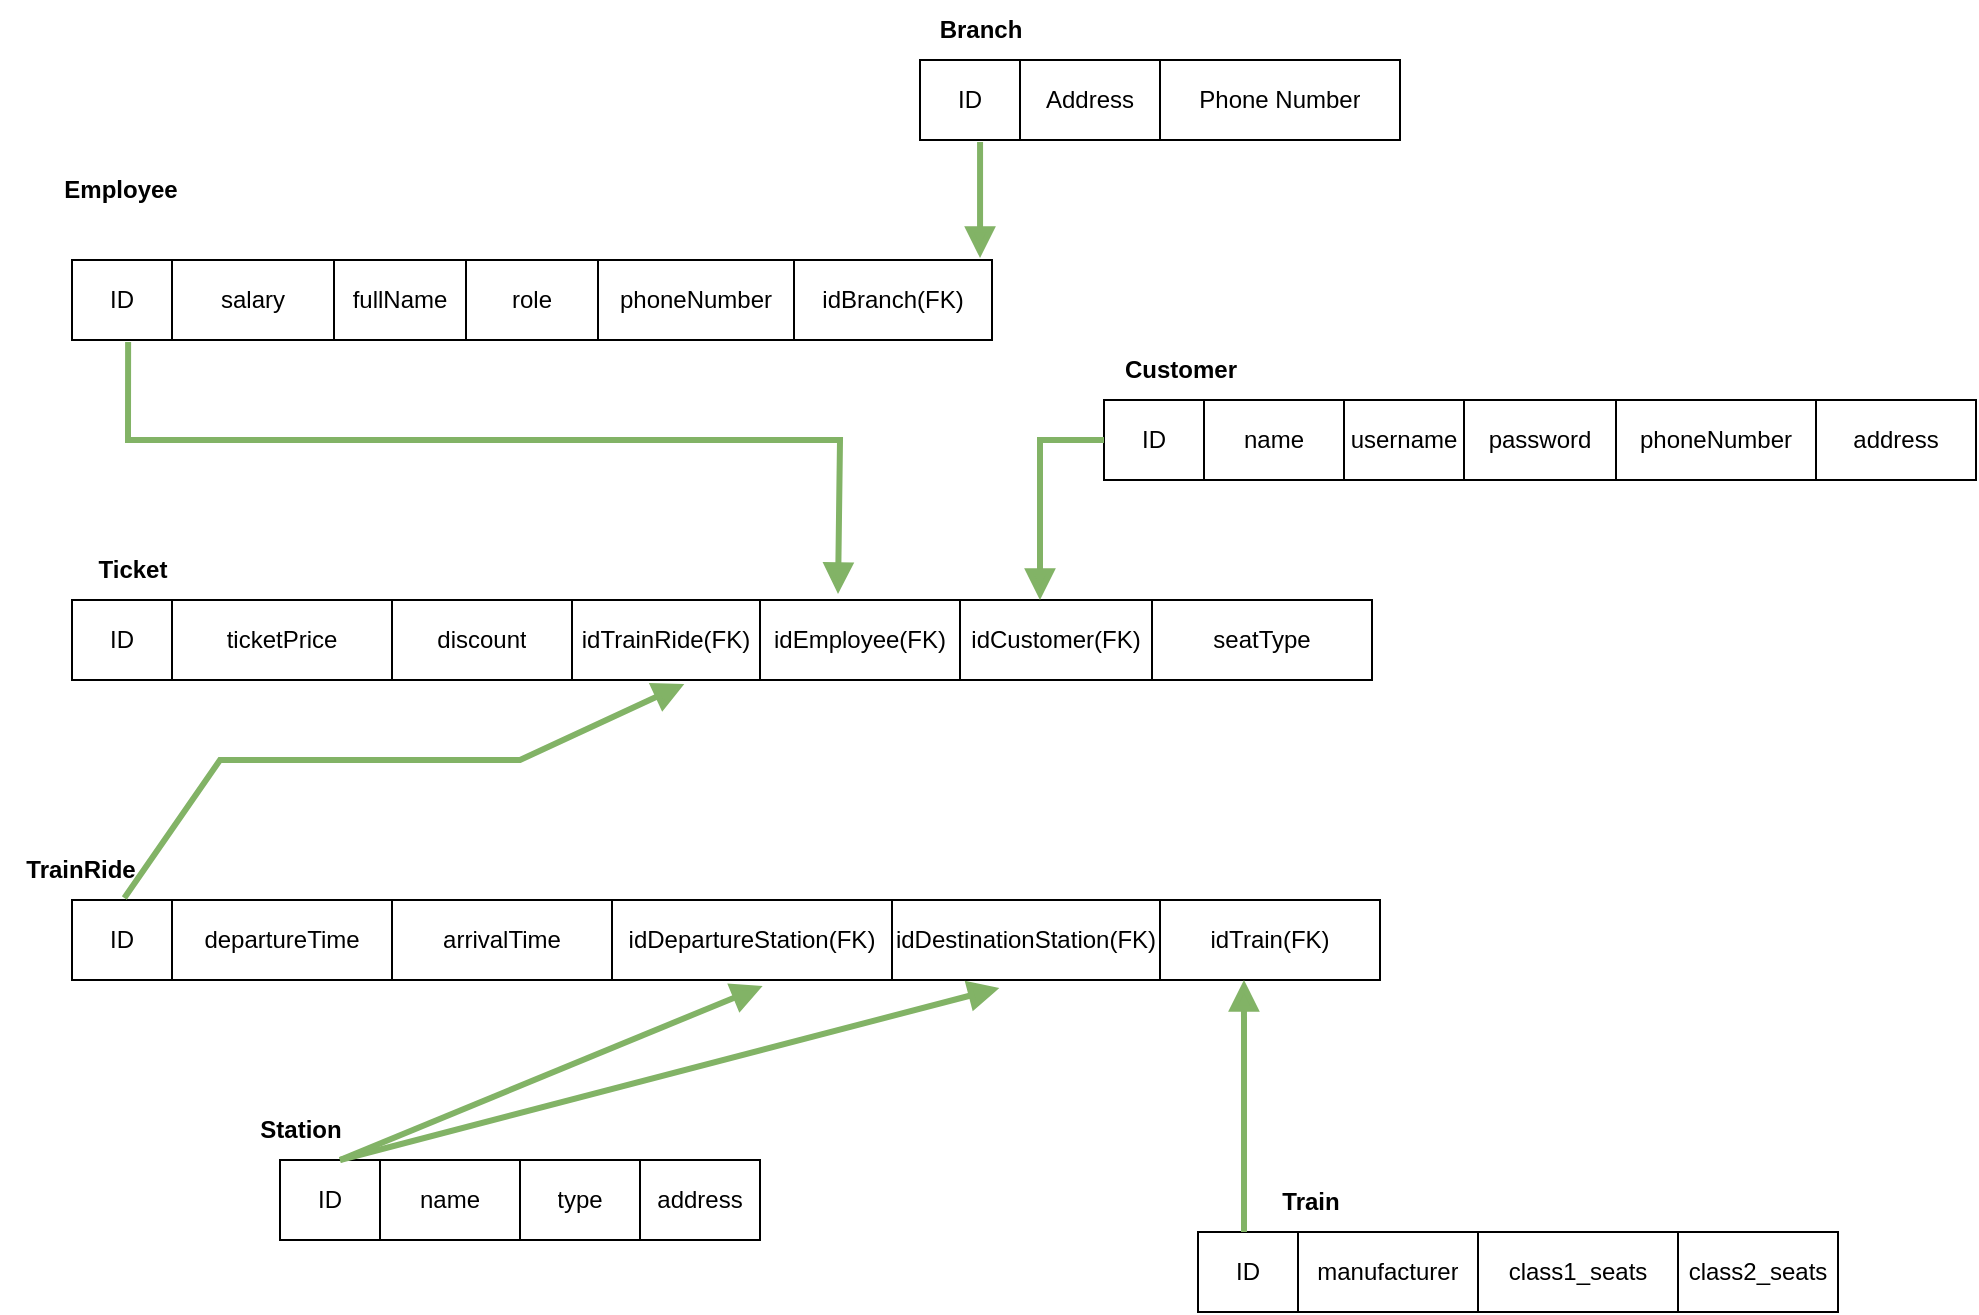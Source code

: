 <mxfile version="24.2.7" type="github">
  <diagram name="Trang-1" id="YBDbR_vrU3Q3pb-mnRNk">
    <mxGraphModel dx="1434" dy="738" grid="1" gridSize="10" guides="1" tooltips="1" connect="1" arrows="1" fold="1" page="1" pageScale="1" pageWidth="827" pageHeight="1169" math="0" shadow="0">
      <root>
        <mxCell id="0" />
        <mxCell id="1" parent="0" />
        <mxCell id="nQlicbacur5IE9ucQl_i-17" value="" style="shape=table;startSize=0;container=1;collapsible=0;childLayout=tableLayout;" parent="1" vertex="1">
          <mxGeometry x="480" y="730" width="240" height="40" as="geometry" />
        </mxCell>
        <mxCell id="nQlicbacur5IE9ucQl_i-18" value="" style="shape=tableRow;horizontal=0;startSize=0;swimlaneHead=0;swimlaneBody=0;strokeColor=inherit;top=0;left=0;bottom=0;right=0;collapsible=0;dropTarget=0;fillColor=none;points=[[0,0.5],[1,0.5]];portConstraint=eastwest;" parent="nQlicbacur5IE9ucQl_i-17" vertex="1">
          <mxGeometry width="240" height="40" as="geometry" />
        </mxCell>
        <mxCell id="nQlicbacur5IE9ucQl_i-19" value="ID" style="shape=partialRectangle;html=1;whiteSpace=wrap;connectable=0;strokeColor=inherit;overflow=hidden;fillColor=none;top=0;left=0;bottom=0;right=0;pointerEvents=1;" parent="nQlicbacur5IE9ucQl_i-18" vertex="1">
          <mxGeometry width="50" height="40" as="geometry">
            <mxRectangle width="50" height="40" as="alternateBounds" />
          </mxGeometry>
        </mxCell>
        <mxCell id="nQlicbacur5IE9ucQl_i-20" value="Address" style="shape=partialRectangle;html=1;whiteSpace=wrap;connectable=0;strokeColor=inherit;overflow=hidden;fillColor=none;top=0;left=0;bottom=0;right=0;pointerEvents=1;" parent="nQlicbacur5IE9ucQl_i-18" vertex="1">
          <mxGeometry x="50" width="70" height="40" as="geometry">
            <mxRectangle width="70" height="40" as="alternateBounds" />
          </mxGeometry>
        </mxCell>
        <mxCell id="nQlicbacur5IE9ucQl_i-21" value="Phone Number" style="shape=partialRectangle;html=1;whiteSpace=wrap;connectable=0;strokeColor=inherit;overflow=hidden;fillColor=none;top=0;left=0;bottom=0;right=0;pointerEvents=1;" parent="nQlicbacur5IE9ucQl_i-18" vertex="1">
          <mxGeometry x="120" width="120" height="40" as="geometry">
            <mxRectangle width="120" height="40" as="alternateBounds" />
          </mxGeometry>
        </mxCell>
        <mxCell id="nQlicbacur5IE9ucQl_i-22" value="" style="shape=table;startSize=0;container=1;collapsible=0;childLayout=tableLayout;" parent="1" vertex="1">
          <mxGeometry x="56" y="830" width="460" height="40" as="geometry" />
        </mxCell>
        <mxCell id="nQlicbacur5IE9ucQl_i-23" value="" style="shape=tableRow;horizontal=0;startSize=0;swimlaneHead=0;swimlaneBody=0;strokeColor=inherit;top=0;left=0;bottom=0;right=0;collapsible=0;dropTarget=0;fillColor=none;points=[[0,0.5],[1,0.5]];portConstraint=eastwest;" parent="nQlicbacur5IE9ucQl_i-22" vertex="1">
          <mxGeometry width="460" height="40" as="geometry" />
        </mxCell>
        <mxCell id="nQlicbacur5IE9ucQl_i-24" value="ID" style="shape=partialRectangle;html=1;whiteSpace=wrap;connectable=0;strokeColor=inherit;overflow=hidden;fillColor=none;top=0;left=0;bottom=0;right=0;pointerEvents=1;" parent="nQlicbacur5IE9ucQl_i-23" vertex="1">
          <mxGeometry width="50" height="40" as="geometry">
            <mxRectangle width="50" height="40" as="alternateBounds" />
          </mxGeometry>
        </mxCell>
        <mxCell id="nQlicbacur5IE9ucQl_i-25" value="salary" style="shape=partialRectangle;html=1;whiteSpace=wrap;connectable=0;strokeColor=inherit;overflow=hidden;fillColor=none;top=0;left=0;bottom=0;right=0;pointerEvents=1;" parent="nQlicbacur5IE9ucQl_i-23" vertex="1">
          <mxGeometry x="50" width="81" height="40" as="geometry">
            <mxRectangle width="81" height="40" as="alternateBounds" />
          </mxGeometry>
        </mxCell>
        <mxCell id="nQlicbacur5IE9ucQl_i-26" value="fullName" style="shape=partialRectangle;html=1;whiteSpace=wrap;connectable=0;strokeColor=inherit;overflow=hidden;fillColor=none;top=0;left=0;bottom=0;right=0;pointerEvents=1;" parent="nQlicbacur5IE9ucQl_i-23" vertex="1">
          <mxGeometry x="131" width="66" height="40" as="geometry">
            <mxRectangle width="66" height="40" as="alternateBounds" />
          </mxGeometry>
        </mxCell>
        <mxCell id="nQlicbacur5IE9ucQl_i-27" value="role" style="shape=partialRectangle;html=1;whiteSpace=wrap;connectable=0;strokeColor=inherit;overflow=hidden;fillColor=none;top=0;left=0;bottom=0;right=0;pointerEvents=1;" parent="nQlicbacur5IE9ucQl_i-23" vertex="1">
          <mxGeometry x="197" width="66" height="40" as="geometry">
            <mxRectangle width="66" height="40" as="alternateBounds" />
          </mxGeometry>
        </mxCell>
        <mxCell id="nQlicbacur5IE9ucQl_i-28" value="phoneNumber" style="shape=partialRectangle;html=1;whiteSpace=wrap;connectable=0;strokeColor=inherit;overflow=hidden;fillColor=none;top=0;left=0;bottom=0;right=0;pointerEvents=1;" parent="nQlicbacur5IE9ucQl_i-23" vertex="1">
          <mxGeometry x="263" width="98" height="40" as="geometry">
            <mxRectangle width="98" height="40" as="alternateBounds" />
          </mxGeometry>
        </mxCell>
        <mxCell id="nQlicbacur5IE9ucQl_i-29" value="idBranch(FK)" style="shape=partialRectangle;html=1;whiteSpace=wrap;connectable=0;strokeColor=inherit;overflow=hidden;fillColor=none;top=0;left=0;bottom=0;right=0;pointerEvents=1;" parent="nQlicbacur5IE9ucQl_i-23" vertex="1">
          <mxGeometry x="361" width="99" height="40" as="geometry">
            <mxRectangle width="99" height="40" as="alternateBounds" />
          </mxGeometry>
        </mxCell>
        <mxCell id="nQlicbacur5IE9ucQl_i-30" value="" style="shape=table;startSize=0;container=1;collapsible=0;childLayout=tableLayout;" parent="1" vertex="1">
          <mxGeometry x="572" y="900" width="436" height="40" as="geometry" />
        </mxCell>
        <mxCell id="nQlicbacur5IE9ucQl_i-31" value="" style="shape=tableRow;horizontal=0;startSize=0;swimlaneHead=0;swimlaneBody=0;strokeColor=inherit;top=0;left=0;bottom=0;right=0;collapsible=0;dropTarget=0;fillColor=none;points=[[0,0.5],[1,0.5]];portConstraint=eastwest;" parent="nQlicbacur5IE9ucQl_i-30" vertex="1">
          <mxGeometry width="436" height="40" as="geometry" />
        </mxCell>
        <mxCell id="nQlicbacur5IE9ucQl_i-32" value="ID" style="shape=partialRectangle;html=1;whiteSpace=wrap;connectable=0;strokeColor=inherit;overflow=hidden;fillColor=none;top=0;left=0;bottom=0;right=0;pointerEvents=1;" parent="nQlicbacur5IE9ucQl_i-31" vertex="1">
          <mxGeometry width="50" height="40" as="geometry">
            <mxRectangle width="50" height="40" as="alternateBounds" />
          </mxGeometry>
        </mxCell>
        <mxCell id="nQlicbacur5IE9ucQl_i-33" value="name" style="shape=partialRectangle;html=1;whiteSpace=wrap;connectable=0;strokeColor=inherit;overflow=hidden;fillColor=none;top=0;left=0;bottom=0;right=0;pointerEvents=1;" parent="nQlicbacur5IE9ucQl_i-31" vertex="1">
          <mxGeometry x="50" width="70" height="40" as="geometry">
            <mxRectangle width="70" height="40" as="alternateBounds" />
          </mxGeometry>
        </mxCell>
        <mxCell id="nQlicbacur5IE9ucQl_i-34" value="username" style="shape=partialRectangle;html=1;whiteSpace=wrap;connectable=0;strokeColor=inherit;overflow=hidden;fillColor=none;top=0;left=0;bottom=0;right=0;pointerEvents=1;" parent="nQlicbacur5IE9ucQl_i-31" vertex="1">
          <mxGeometry x="120" width="60" height="40" as="geometry">
            <mxRectangle width="60" height="40" as="alternateBounds" />
          </mxGeometry>
        </mxCell>
        <mxCell id="nQlicbacur5IE9ucQl_i-35" value="password" style="shape=partialRectangle;html=1;whiteSpace=wrap;connectable=0;strokeColor=inherit;overflow=hidden;fillColor=none;top=0;left=0;bottom=0;right=0;pointerEvents=1;" parent="nQlicbacur5IE9ucQl_i-31" vertex="1">
          <mxGeometry x="180" width="76" height="40" as="geometry">
            <mxRectangle width="76" height="40" as="alternateBounds" />
          </mxGeometry>
        </mxCell>
        <mxCell id="nQlicbacur5IE9ucQl_i-36" value="phoneNumber" style="shape=partialRectangle;html=1;whiteSpace=wrap;connectable=0;strokeColor=inherit;overflow=hidden;fillColor=none;top=0;left=0;bottom=0;right=0;pointerEvents=1;" parent="nQlicbacur5IE9ucQl_i-31" vertex="1">
          <mxGeometry x="256" width="100" height="40" as="geometry">
            <mxRectangle width="100" height="40" as="alternateBounds" />
          </mxGeometry>
        </mxCell>
        <mxCell id="nQlicbacur5IE9ucQl_i-37" value="address" style="shape=partialRectangle;html=1;whiteSpace=wrap;connectable=0;strokeColor=inherit;overflow=hidden;fillColor=none;top=0;left=0;bottom=0;right=0;pointerEvents=1;" parent="nQlicbacur5IE9ucQl_i-31" vertex="1">
          <mxGeometry x="356" width="80" height="40" as="geometry">
            <mxRectangle width="80" height="40" as="alternateBounds" />
          </mxGeometry>
        </mxCell>
        <mxCell id="nQlicbacur5IE9ucQl_i-38" value="" style="shape=table;startSize=0;container=1;collapsible=0;childLayout=tableLayout;" parent="1" vertex="1">
          <mxGeometry x="56" y="1000" width="650" height="40" as="geometry" />
        </mxCell>
        <mxCell id="nQlicbacur5IE9ucQl_i-39" value="" style="shape=tableRow;horizontal=0;startSize=0;swimlaneHead=0;swimlaneBody=0;strokeColor=inherit;top=0;left=0;bottom=0;right=0;collapsible=0;dropTarget=0;fillColor=none;points=[[0,0.5],[1,0.5]];portConstraint=eastwest;" parent="nQlicbacur5IE9ucQl_i-38" vertex="1">
          <mxGeometry width="650" height="40" as="geometry" />
        </mxCell>
        <mxCell id="nQlicbacur5IE9ucQl_i-40" value="ID" style="shape=partialRectangle;html=1;whiteSpace=wrap;connectable=0;strokeColor=inherit;overflow=hidden;fillColor=none;top=0;left=0;bottom=0;right=0;pointerEvents=1;" parent="nQlicbacur5IE9ucQl_i-39" vertex="1">
          <mxGeometry width="50" height="40" as="geometry">
            <mxRectangle width="50" height="40" as="alternateBounds" />
          </mxGeometry>
        </mxCell>
        <mxCell id="nQlicbacur5IE9ucQl_i-41" value="ticketPrice" style="shape=partialRectangle;html=1;whiteSpace=wrap;connectable=0;strokeColor=inherit;overflow=hidden;fillColor=none;top=0;left=0;bottom=0;right=0;pointerEvents=1;" parent="nQlicbacur5IE9ucQl_i-39" vertex="1">
          <mxGeometry x="50" width="110" height="40" as="geometry">
            <mxRectangle width="110" height="40" as="alternateBounds" />
          </mxGeometry>
        </mxCell>
        <mxCell id="nQlicbacur5IE9ucQl_i-42" value="discount" style="shape=partialRectangle;html=1;whiteSpace=wrap;connectable=0;strokeColor=inherit;overflow=hidden;fillColor=none;top=0;left=0;bottom=0;right=0;pointerEvents=1;" parent="nQlicbacur5IE9ucQl_i-39" vertex="1">
          <mxGeometry x="160" width="90" height="40" as="geometry">
            <mxRectangle width="90" height="40" as="alternateBounds" />
          </mxGeometry>
        </mxCell>
        <mxCell id="nQlicbacur5IE9ucQl_i-43" value="idTrainRide(FK)" style="shape=partialRectangle;html=1;whiteSpace=wrap;connectable=0;strokeColor=inherit;overflow=hidden;fillColor=none;top=0;left=0;bottom=0;right=0;pointerEvents=1;" parent="nQlicbacur5IE9ucQl_i-39" vertex="1">
          <mxGeometry x="250" width="94" height="40" as="geometry">
            <mxRectangle width="94" height="40" as="alternateBounds" />
          </mxGeometry>
        </mxCell>
        <mxCell id="nQlicbacur5IE9ucQl_i-44" value="idEmployee(FK)" style="shape=partialRectangle;html=1;whiteSpace=wrap;connectable=0;strokeColor=inherit;overflow=hidden;fillColor=none;top=0;left=0;bottom=0;right=0;pointerEvents=1;" parent="nQlicbacur5IE9ucQl_i-39" vertex="1">
          <mxGeometry x="344" width="100" height="40" as="geometry">
            <mxRectangle width="100" height="40" as="alternateBounds" />
          </mxGeometry>
        </mxCell>
        <mxCell id="nQlicbacur5IE9ucQl_i-45" value="idCustomer(FK)" style="shape=partialRectangle;html=1;whiteSpace=wrap;connectable=0;strokeColor=inherit;overflow=hidden;fillColor=none;top=0;left=0;bottom=0;right=0;pointerEvents=1;" parent="nQlicbacur5IE9ucQl_i-39" vertex="1">
          <mxGeometry x="444" width="96" height="40" as="geometry">
            <mxRectangle width="96" height="40" as="alternateBounds" />
          </mxGeometry>
        </mxCell>
        <mxCell id="nQlicbacur5IE9ucQl_i-81" value="seatType" style="shape=partialRectangle;html=1;whiteSpace=wrap;connectable=0;strokeColor=inherit;overflow=hidden;fillColor=none;top=0;left=0;bottom=0;right=0;pointerEvents=1;" parent="nQlicbacur5IE9ucQl_i-39" vertex="1">
          <mxGeometry x="540" width="110" height="40" as="geometry">
            <mxRectangle width="110" height="40" as="alternateBounds" />
          </mxGeometry>
        </mxCell>
        <mxCell id="nQlicbacur5IE9ucQl_i-54" value="" style="shape=table;startSize=0;container=1;collapsible=0;childLayout=tableLayout;" parent="1" vertex="1">
          <mxGeometry x="56" y="1150" width="654" height="40" as="geometry" />
        </mxCell>
        <mxCell id="nQlicbacur5IE9ucQl_i-55" value="" style="shape=tableRow;horizontal=0;startSize=0;swimlaneHead=0;swimlaneBody=0;strokeColor=inherit;top=0;left=0;bottom=0;right=0;collapsible=0;dropTarget=0;fillColor=none;points=[[0,0.5],[1,0.5]];portConstraint=eastwest;" parent="nQlicbacur5IE9ucQl_i-54" vertex="1">
          <mxGeometry width="654" height="40" as="geometry" />
        </mxCell>
        <mxCell id="nQlicbacur5IE9ucQl_i-56" value="ID" style="shape=partialRectangle;html=1;whiteSpace=wrap;connectable=0;strokeColor=inherit;overflow=hidden;fillColor=none;top=0;left=0;bottom=0;right=0;pointerEvents=1;" parent="nQlicbacur5IE9ucQl_i-55" vertex="1">
          <mxGeometry width="50" height="40" as="geometry">
            <mxRectangle width="50" height="40" as="alternateBounds" />
          </mxGeometry>
        </mxCell>
        <mxCell id="nQlicbacur5IE9ucQl_i-57" value="departureTime" style="shape=partialRectangle;html=1;whiteSpace=wrap;connectable=0;strokeColor=inherit;overflow=hidden;fillColor=none;top=0;left=0;bottom=0;right=0;pointerEvents=1;" parent="nQlicbacur5IE9ucQl_i-55" vertex="1">
          <mxGeometry x="50" width="110" height="40" as="geometry">
            <mxRectangle width="110" height="40" as="alternateBounds" />
          </mxGeometry>
        </mxCell>
        <mxCell id="nQlicbacur5IE9ucQl_i-86" value="arrivalTime" style="shape=partialRectangle;html=1;whiteSpace=wrap;connectable=0;strokeColor=inherit;overflow=hidden;fillColor=none;top=0;left=0;bottom=0;right=0;pointerEvents=1;" parent="nQlicbacur5IE9ucQl_i-55" vertex="1">
          <mxGeometry x="160" width="110" height="40" as="geometry">
            <mxRectangle width="110" height="40" as="alternateBounds" />
          </mxGeometry>
        </mxCell>
        <mxCell id="nQlicbacur5IE9ucQl_i-58" value="idDepartureStation(FK)" style="shape=partialRectangle;html=1;whiteSpace=wrap;connectable=0;strokeColor=inherit;overflow=hidden;fillColor=none;top=0;left=0;bottom=0;right=0;pointerEvents=1;" parent="nQlicbacur5IE9ucQl_i-55" vertex="1">
          <mxGeometry x="270" width="140" height="40" as="geometry">
            <mxRectangle width="140" height="40" as="alternateBounds" />
          </mxGeometry>
        </mxCell>
        <mxCell id="nQlicbacur5IE9ucQl_i-59" value="idDestinationStation(FK)" style="shape=partialRectangle;html=1;whiteSpace=wrap;connectable=0;strokeColor=inherit;overflow=hidden;fillColor=none;top=0;left=0;bottom=0;right=0;pointerEvents=1;" parent="nQlicbacur5IE9ucQl_i-55" vertex="1">
          <mxGeometry x="410" width="134" height="40" as="geometry">
            <mxRectangle width="134" height="40" as="alternateBounds" />
          </mxGeometry>
        </mxCell>
        <mxCell id="nQlicbacur5IE9ucQl_i-60" value="idTrain(FK)" style="shape=partialRectangle;html=1;whiteSpace=wrap;connectable=0;strokeColor=inherit;overflow=hidden;fillColor=none;top=0;left=0;bottom=0;right=0;pointerEvents=1;" parent="nQlicbacur5IE9ucQl_i-55" vertex="1">
          <mxGeometry x="544" width="110" height="40" as="geometry">
            <mxRectangle width="110" height="40" as="alternateBounds" />
          </mxGeometry>
        </mxCell>
        <mxCell id="nQlicbacur5IE9ucQl_i-66" value="" style="shape=table;startSize=0;container=1;collapsible=0;childLayout=tableLayout;" parent="1" vertex="1">
          <mxGeometry x="160" y="1280" width="240" height="40" as="geometry" />
        </mxCell>
        <mxCell id="nQlicbacur5IE9ucQl_i-67" value="" style="shape=tableRow;horizontal=0;startSize=0;swimlaneHead=0;swimlaneBody=0;strokeColor=inherit;top=0;left=0;bottom=0;right=0;collapsible=0;dropTarget=0;fillColor=none;points=[[0,0.5],[1,0.5]];portConstraint=eastwest;" parent="nQlicbacur5IE9ucQl_i-66" vertex="1">
          <mxGeometry width="240" height="40" as="geometry" />
        </mxCell>
        <mxCell id="nQlicbacur5IE9ucQl_i-68" value="ID" style="shape=partialRectangle;html=1;whiteSpace=wrap;connectable=0;strokeColor=inherit;overflow=hidden;fillColor=none;top=0;left=0;bottom=0;right=0;pointerEvents=1;" parent="nQlicbacur5IE9ucQl_i-67" vertex="1">
          <mxGeometry width="50" height="40" as="geometry">
            <mxRectangle width="50" height="40" as="alternateBounds" />
          </mxGeometry>
        </mxCell>
        <mxCell id="nQlicbacur5IE9ucQl_i-69" value="name" style="shape=partialRectangle;html=1;whiteSpace=wrap;connectable=0;strokeColor=inherit;overflow=hidden;fillColor=none;top=0;left=0;bottom=0;right=0;pointerEvents=1;" parent="nQlicbacur5IE9ucQl_i-67" vertex="1">
          <mxGeometry x="50" width="70" height="40" as="geometry">
            <mxRectangle width="70" height="40" as="alternateBounds" />
          </mxGeometry>
        </mxCell>
        <mxCell id="nQlicbacur5IE9ucQl_i-70" value="type" style="shape=partialRectangle;html=1;whiteSpace=wrap;connectable=0;strokeColor=inherit;overflow=hidden;fillColor=none;top=0;left=0;bottom=0;right=0;pointerEvents=1;" parent="nQlicbacur5IE9ucQl_i-67" vertex="1">
          <mxGeometry x="120" width="60" height="40" as="geometry">
            <mxRectangle width="60" height="40" as="alternateBounds" />
          </mxGeometry>
        </mxCell>
        <mxCell id="nQlicbacur5IE9ucQl_i-71" value="address" style="shape=partialRectangle;html=1;whiteSpace=wrap;connectable=0;strokeColor=inherit;overflow=hidden;fillColor=none;top=0;left=0;bottom=0;right=0;pointerEvents=1;" parent="nQlicbacur5IE9ucQl_i-67" vertex="1">
          <mxGeometry x="180" width="60" height="40" as="geometry">
            <mxRectangle width="60" height="40" as="alternateBounds" />
          </mxGeometry>
        </mxCell>
        <mxCell id="nQlicbacur5IE9ucQl_i-72" value="" style="shape=table;startSize=0;container=1;collapsible=0;childLayout=tableLayout;" parent="1" vertex="1">
          <mxGeometry x="619" y="1316" width="320" height="40" as="geometry" />
        </mxCell>
        <mxCell id="nQlicbacur5IE9ucQl_i-73" value="" style="shape=tableRow;horizontal=0;startSize=0;swimlaneHead=0;swimlaneBody=0;strokeColor=inherit;top=0;left=0;bottom=0;right=0;collapsible=0;dropTarget=0;fillColor=none;points=[[0,0.5],[1,0.5]];portConstraint=eastwest;" parent="nQlicbacur5IE9ucQl_i-72" vertex="1">
          <mxGeometry width="320" height="40" as="geometry" />
        </mxCell>
        <mxCell id="nQlicbacur5IE9ucQl_i-74" value="ID" style="shape=partialRectangle;html=1;whiteSpace=wrap;connectable=0;strokeColor=inherit;overflow=hidden;fillColor=none;top=0;left=0;bottom=0;right=0;pointerEvents=1;" parent="nQlicbacur5IE9ucQl_i-73" vertex="1">
          <mxGeometry width="50" height="40" as="geometry">
            <mxRectangle width="50" height="40" as="alternateBounds" />
          </mxGeometry>
        </mxCell>
        <mxCell id="nQlicbacur5IE9ucQl_i-75" value="manufacturer" style="shape=partialRectangle;html=1;whiteSpace=wrap;connectable=0;strokeColor=inherit;overflow=hidden;fillColor=none;top=0;left=0;bottom=0;right=0;pointerEvents=1;" parent="nQlicbacur5IE9ucQl_i-73" vertex="1">
          <mxGeometry x="50" width="90" height="40" as="geometry">
            <mxRectangle width="90" height="40" as="alternateBounds" />
          </mxGeometry>
        </mxCell>
        <mxCell id="nQlicbacur5IE9ucQl_i-76" value="class1_seats" style="shape=partialRectangle;html=1;whiteSpace=wrap;connectable=0;strokeColor=inherit;overflow=hidden;fillColor=none;top=0;left=0;bottom=0;right=0;pointerEvents=1;" parent="nQlicbacur5IE9ucQl_i-73" vertex="1">
          <mxGeometry x="140" width="100" height="40" as="geometry">
            <mxRectangle width="100" height="40" as="alternateBounds" />
          </mxGeometry>
        </mxCell>
        <mxCell id="nQlicbacur5IE9ucQl_i-77" value="class2_seats" style="shape=partialRectangle;html=1;whiteSpace=wrap;connectable=0;strokeColor=inherit;overflow=hidden;fillColor=none;top=0;left=0;bottom=0;right=0;pointerEvents=1;" parent="nQlicbacur5IE9ucQl_i-73" vertex="1">
          <mxGeometry x="240" width="80" height="40" as="geometry">
            <mxRectangle width="80" height="40" as="alternateBounds" />
          </mxGeometry>
        </mxCell>
        <mxCell id="nQlicbacur5IE9ucQl_i-89" value="&lt;b&gt;Train&lt;/b&gt;" style="text;html=1;align=center;verticalAlign=middle;resizable=0;points=[];autosize=1;strokeColor=none;fillColor=none;" parent="1" vertex="1">
          <mxGeometry x="650" y="1286" width="50" height="30" as="geometry" />
        </mxCell>
        <mxCell id="nQlicbacur5IE9ucQl_i-90" value="&lt;b&gt;Station&lt;/b&gt;" style="text;html=1;align=center;verticalAlign=middle;resizable=0;points=[];autosize=1;strokeColor=none;fillColor=none;" parent="1" vertex="1">
          <mxGeometry x="140" y="1250" width="60" height="30" as="geometry" />
        </mxCell>
        <mxCell id="nQlicbacur5IE9ucQl_i-91" value="&lt;b&gt;Employee&lt;/b&gt;" style="text;html=1;align=center;verticalAlign=middle;resizable=0;points=[];autosize=1;strokeColor=none;fillColor=none;" parent="1" vertex="1">
          <mxGeometry x="40" y="780" width="80" height="30" as="geometry" />
        </mxCell>
        <mxCell id="nQlicbacur5IE9ucQl_i-92" value="&lt;b&gt;Branch&lt;/b&gt;" style="text;html=1;align=center;verticalAlign=middle;resizable=0;points=[];autosize=1;strokeColor=none;fillColor=none;" parent="1" vertex="1">
          <mxGeometry x="480" y="700" width="60" height="30" as="geometry" />
        </mxCell>
        <mxCell id="nQlicbacur5IE9ucQl_i-94" value="&lt;b&gt;Customer&lt;/b&gt;" style="text;html=1;align=center;verticalAlign=middle;resizable=0;points=[];autosize=1;strokeColor=none;fillColor=none;" parent="1" vertex="1">
          <mxGeometry x="570" y="870" width="80" height="30" as="geometry" />
        </mxCell>
        <mxCell id="nQlicbacur5IE9ucQl_i-96" value="&lt;b&gt;Ticket&lt;/b&gt;" style="text;html=1;align=center;verticalAlign=middle;resizable=0;points=[];autosize=1;strokeColor=none;fillColor=none;" parent="1" vertex="1">
          <mxGeometry x="56" y="970" width="60" height="30" as="geometry" />
        </mxCell>
        <mxCell id="nQlicbacur5IE9ucQl_i-97" value="&lt;b&gt;TrainRide&lt;/b&gt;" style="text;html=1;align=center;verticalAlign=middle;resizable=0;points=[];autosize=1;strokeColor=none;fillColor=none;" parent="1" vertex="1">
          <mxGeometry x="20" y="1120" width="80" height="30" as="geometry" />
        </mxCell>
        <mxCell id="m6Z-nKXAtuWhH_7q1srU-1" value="" style="endArrow=block;html=1;rounded=0;endSize=8;startSize=5;targetPerimeterSpacing=6;strokeWidth=3;endFill=1;fillColor=#d5e8d4;strokeColor=#82b366;exitX=0.121;exitY=1.025;exitDx=0;exitDy=0;exitPerimeter=0;entryX=0.987;entryY=-0.025;entryDx=0;entryDy=0;entryPerimeter=0;" edge="1" parent="1" target="nQlicbacur5IE9ucQl_i-23">
          <mxGeometry width="50" height="50" relative="1" as="geometry">
            <mxPoint x="510.04" y="771" as="sourcePoint" />
            <mxPoint x="507.8" y="827" as="targetPoint" />
          </mxGeometry>
        </mxCell>
        <mxCell id="m6Z-nKXAtuWhH_7q1srU-2" value="" style="endArrow=block;html=1;rounded=0;endSize=8;startSize=5;targetPerimeterSpacing=6;strokeWidth=3;endFill=1;fillColor=#d5e8d4;strokeColor=#82b366;exitX=0.061;exitY=1.025;exitDx=0;exitDy=0;exitPerimeter=0;" edge="1" parent="1" source="nQlicbacur5IE9ucQl_i-23">
          <mxGeometry width="50" height="50" relative="1" as="geometry">
            <mxPoint x="310.04" y="882" as="sourcePoint" />
            <mxPoint x="439" y="997" as="targetPoint" />
            <Array as="points">
              <mxPoint x="84" y="920" />
              <mxPoint x="440" y="920" />
            </Array>
          </mxGeometry>
        </mxCell>
        <mxCell id="m6Z-nKXAtuWhH_7q1srU-3" value="" style="endArrow=block;html=1;rounded=0;endSize=8;startSize=5;targetPerimeterSpacing=6;strokeWidth=3;endFill=1;fillColor=#d5e8d4;strokeColor=#82b366;entryX=0.987;entryY=-0.025;entryDx=0;entryDy=0;entryPerimeter=0;exitX=0;exitY=0.5;exitDx=0;exitDy=0;" edge="1" parent="1" source="nQlicbacur5IE9ucQl_i-31">
          <mxGeometry width="50" height="50" relative="1" as="geometry">
            <mxPoint x="540" y="870" as="sourcePoint" />
            <mxPoint x="540" y="1000" as="targetPoint" />
            <Array as="points">
              <mxPoint x="540" y="920" />
            </Array>
          </mxGeometry>
        </mxCell>
        <mxCell id="m6Z-nKXAtuWhH_7q1srU-4" value="" style="endArrow=block;html=1;rounded=0;endSize=8;startSize=5;targetPerimeterSpacing=6;strokeWidth=3;endFill=1;fillColor=#d5e8d4;strokeColor=#82b366;exitX=0.04;exitY=-0.025;exitDx=0;exitDy=0;exitPerimeter=0;entryX=0.471;entryY=1.05;entryDx=0;entryDy=0;entryPerimeter=0;" edge="1" parent="1" source="nQlicbacur5IE9ucQl_i-55" target="nQlicbacur5IE9ucQl_i-39">
          <mxGeometry width="50" height="50" relative="1" as="geometry">
            <mxPoint x="200.04" y="1050" as="sourcePoint" />
            <mxPoint x="200" y="1108" as="targetPoint" />
            <Array as="points">
              <mxPoint x="130" y="1080" />
              <mxPoint x="280" y="1080" />
            </Array>
          </mxGeometry>
        </mxCell>
        <mxCell id="m6Z-nKXAtuWhH_7q1srU-5" value="" style="endArrow=block;html=1;rounded=0;endSize=8;startSize=5;targetPerimeterSpacing=6;strokeWidth=3;endFill=1;fillColor=#d5e8d4;strokeColor=#82b366;entryX=0.896;entryY=1.1;entryDx=0;entryDy=0;entryPerimeter=0;" edge="1" parent="1">
          <mxGeometry width="50" height="50" relative="1" as="geometry">
            <mxPoint x="642" y="1316" as="sourcePoint" />
            <mxPoint x="641.984" y="1190" as="targetPoint" />
          </mxGeometry>
        </mxCell>
        <mxCell id="m6Z-nKXAtuWhH_7q1srU-6" value="" style="endArrow=block;html=1;rounded=0;endSize=8;startSize=5;targetPerimeterSpacing=6;strokeWidth=3;endFill=1;fillColor=#d5e8d4;strokeColor=#82b366;entryX=0.528;entryY=1.075;entryDx=0;entryDy=0;entryPerimeter=0;" edge="1" parent="1" target="nQlicbacur5IE9ucQl_i-55">
          <mxGeometry width="50" height="50" relative="1" as="geometry">
            <mxPoint x="190" y="1280" as="sourcePoint" />
            <mxPoint x="279.5" y="1280" as="targetPoint" />
          </mxGeometry>
        </mxCell>
        <mxCell id="m6Z-nKXAtuWhH_7q1srU-7" value="" style="endArrow=block;html=1;rounded=0;endSize=8;startSize=5;targetPerimeterSpacing=6;strokeWidth=3;endFill=1;fillColor=#d5e8d4;strokeColor=#82b366;entryX=0.709;entryY=1.1;entryDx=0;entryDy=0;entryPerimeter=0;" edge="1" parent="1" target="nQlicbacur5IE9ucQl_i-55">
          <mxGeometry width="50" height="50" relative="1" as="geometry">
            <mxPoint x="190" y="1280" as="sourcePoint" />
            <mxPoint x="509.5" y="1280" as="targetPoint" />
          </mxGeometry>
        </mxCell>
      </root>
    </mxGraphModel>
  </diagram>
</mxfile>
